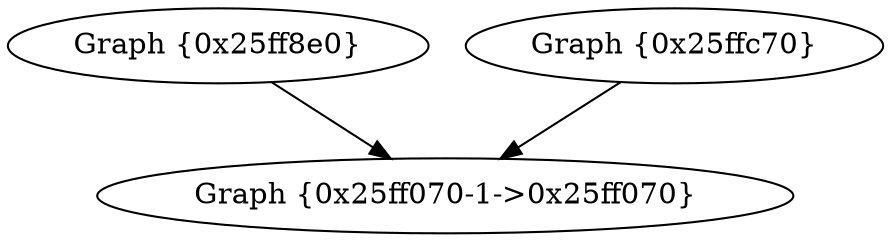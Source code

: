 digraph mygraph {
	"Graph {0x25ff070-1->0x25ff070}";
	"Graph {0x25ff8e0}"->"Graph {0x25ff070-1->0x25ff070}";
	"Graph {0x25ffc70}"->"Graph {0x25ff070-1->0x25ff070}";
}
